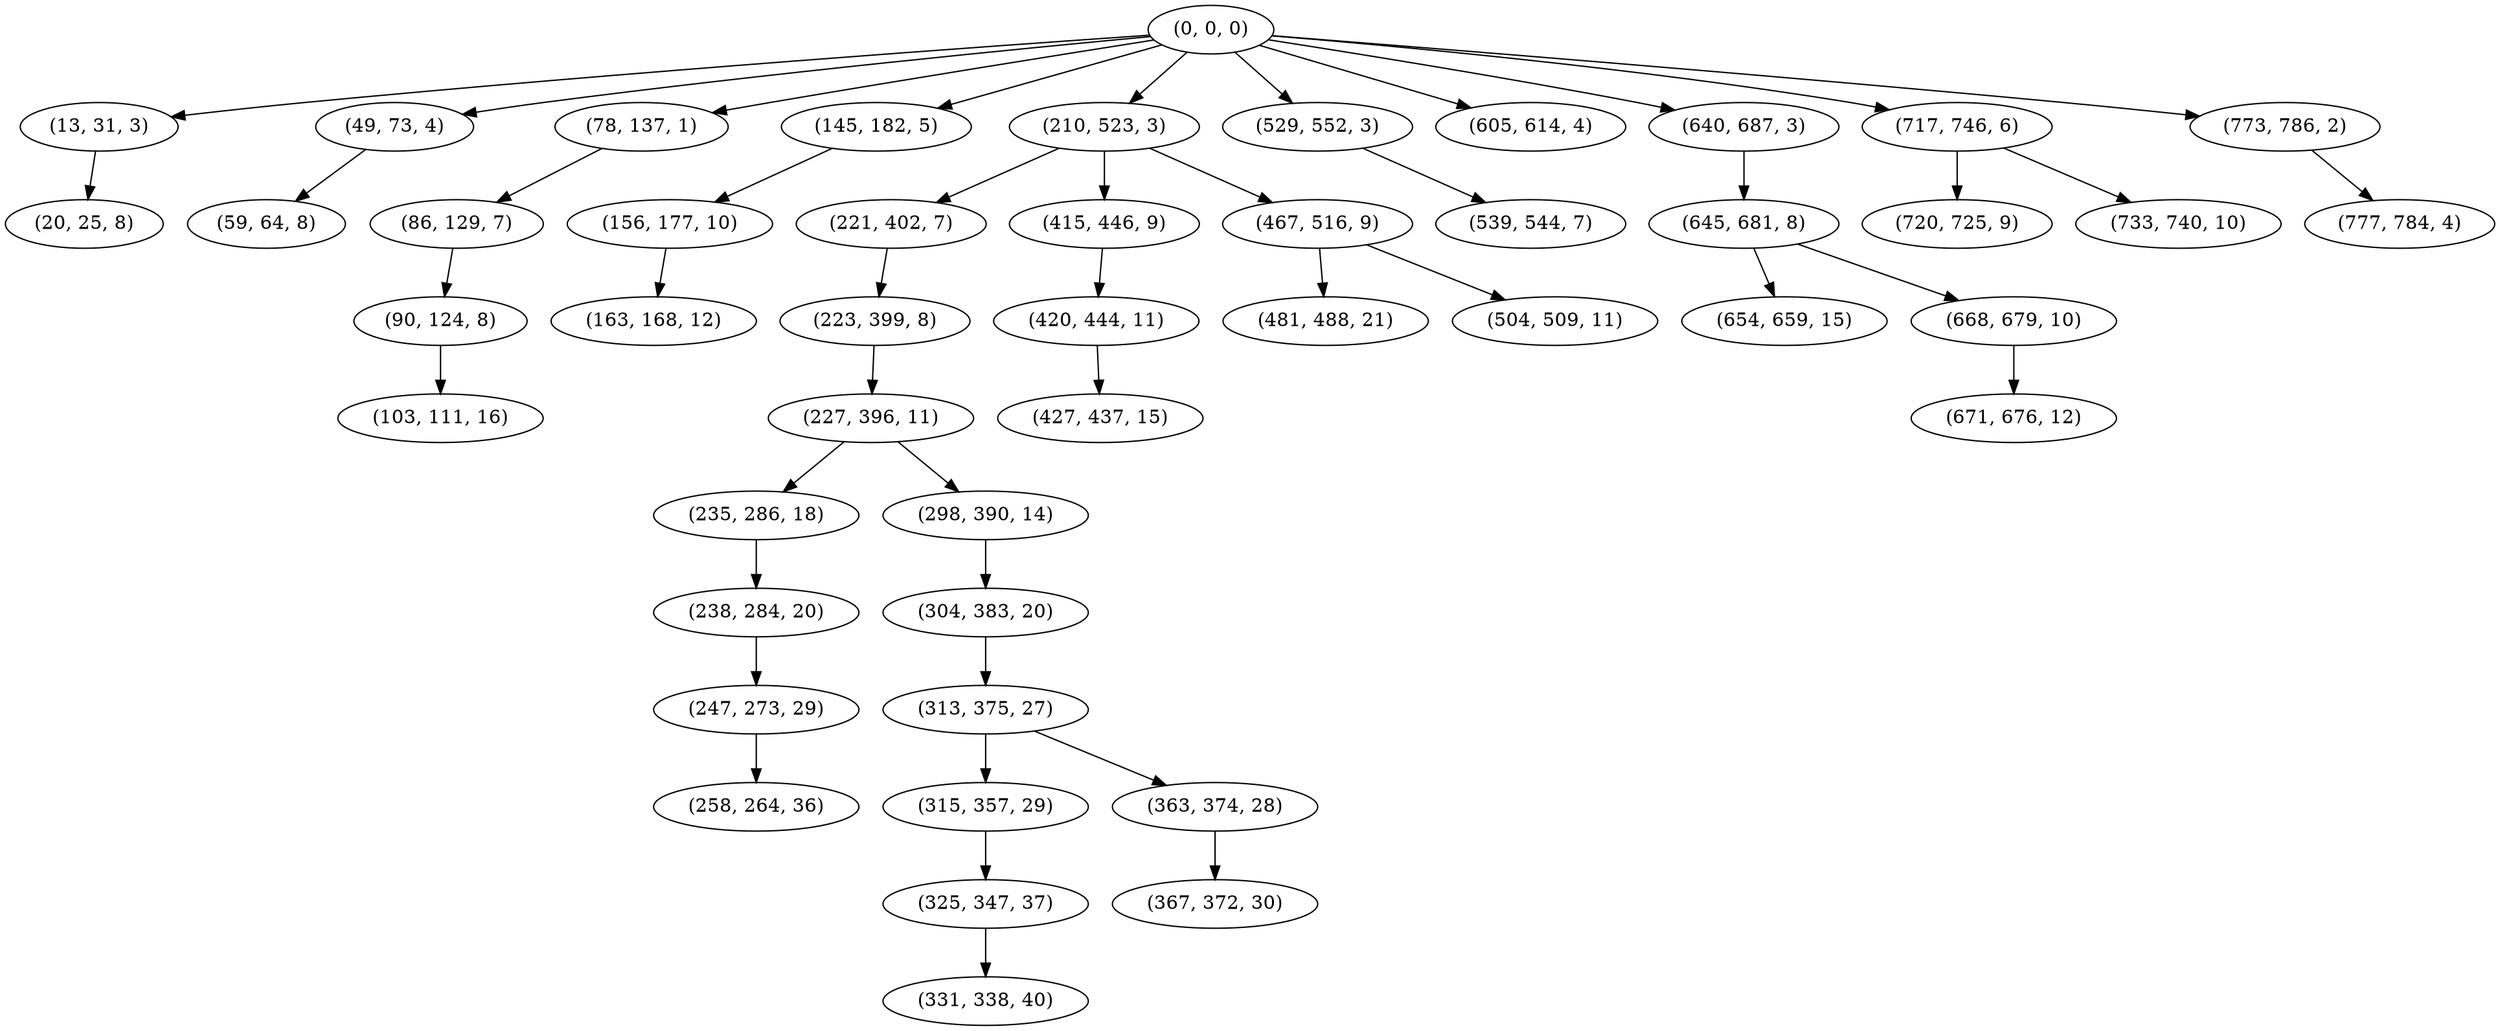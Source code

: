 digraph tree {
    "(0, 0, 0)";
    "(13, 31, 3)";
    "(20, 25, 8)";
    "(49, 73, 4)";
    "(59, 64, 8)";
    "(78, 137, 1)";
    "(86, 129, 7)";
    "(90, 124, 8)";
    "(103, 111, 16)";
    "(145, 182, 5)";
    "(156, 177, 10)";
    "(163, 168, 12)";
    "(210, 523, 3)";
    "(221, 402, 7)";
    "(223, 399, 8)";
    "(227, 396, 11)";
    "(235, 286, 18)";
    "(238, 284, 20)";
    "(247, 273, 29)";
    "(258, 264, 36)";
    "(298, 390, 14)";
    "(304, 383, 20)";
    "(313, 375, 27)";
    "(315, 357, 29)";
    "(325, 347, 37)";
    "(331, 338, 40)";
    "(363, 374, 28)";
    "(367, 372, 30)";
    "(415, 446, 9)";
    "(420, 444, 11)";
    "(427, 437, 15)";
    "(467, 516, 9)";
    "(481, 488, 21)";
    "(504, 509, 11)";
    "(529, 552, 3)";
    "(539, 544, 7)";
    "(605, 614, 4)";
    "(640, 687, 3)";
    "(645, 681, 8)";
    "(654, 659, 15)";
    "(668, 679, 10)";
    "(671, 676, 12)";
    "(717, 746, 6)";
    "(720, 725, 9)";
    "(733, 740, 10)";
    "(773, 786, 2)";
    "(777, 784, 4)";
    "(0, 0, 0)" -> "(13, 31, 3)";
    "(0, 0, 0)" -> "(49, 73, 4)";
    "(0, 0, 0)" -> "(78, 137, 1)";
    "(0, 0, 0)" -> "(145, 182, 5)";
    "(0, 0, 0)" -> "(210, 523, 3)";
    "(0, 0, 0)" -> "(529, 552, 3)";
    "(0, 0, 0)" -> "(605, 614, 4)";
    "(0, 0, 0)" -> "(640, 687, 3)";
    "(0, 0, 0)" -> "(717, 746, 6)";
    "(0, 0, 0)" -> "(773, 786, 2)";
    "(13, 31, 3)" -> "(20, 25, 8)";
    "(49, 73, 4)" -> "(59, 64, 8)";
    "(78, 137, 1)" -> "(86, 129, 7)";
    "(86, 129, 7)" -> "(90, 124, 8)";
    "(90, 124, 8)" -> "(103, 111, 16)";
    "(145, 182, 5)" -> "(156, 177, 10)";
    "(156, 177, 10)" -> "(163, 168, 12)";
    "(210, 523, 3)" -> "(221, 402, 7)";
    "(210, 523, 3)" -> "(415, 446, 9)";
    "(210, 523, 3)" -> "(467, 516, 9)";
    "(221, 402, 7)" -> "(223, 399, 8)";
    "(223, 399, 8)" -> "(227, 396, 11)";
    "(227, 396, 11)" -> "(235, 286, 18)";
    "(227, 396, 11)" -> "(298, 390, 14)";
    "(235, 286, 18)" -> "(238, 284, 20)";
    "(238, 284, 20)" -> "(247, 273, 29)";
    "(247, 273, 29)" -> "(258, 264, 36)";
    "(298, 390, 14)" -> "(304, 383, 20)";
    "(304, 383, 20)" -> "(313, 375, 27)";
    "(313, 375, 27)" -> "(315, 357, 29)";
    "(313, 375, 27)" -> "(363, 374, 28)";
    "(315, 357, 29)" -> "(325, 347, 37)";
    "(325, 347, 37)" -> "(331, 338, 40)";
    "(363, 374, 28)" -> "(367, 372, 30)";
    "(415, 446, 9)" -> "(420, 444, 11)";
    "(420, 444, 11)" -> "(427, 437, 15)";
    "(467, 516, 9)" -> "(481, 488, 21)";
    "(467, 516, 9)" -> "(504, 509, 11)";
    "(529, 552, 3)" -> "(539, 544, 7)";
    "(640, 687, 3)" -> "(645, 681, 8)";
    "(645, 681, 8)" -> "(654, 659, 15)";
    "(645, 681, 8)" -> "(668, 679, 10)";
    "(668, 679, 10)" -> "(671, 676, 12)";
    "(717, 746, 6)" -> "(720, 725, 9)";
    "(717, 746, 6)" -> "(733, 740, 10)";
    "(773, 786, 2)" -> "(777, 784, 4)";
}
